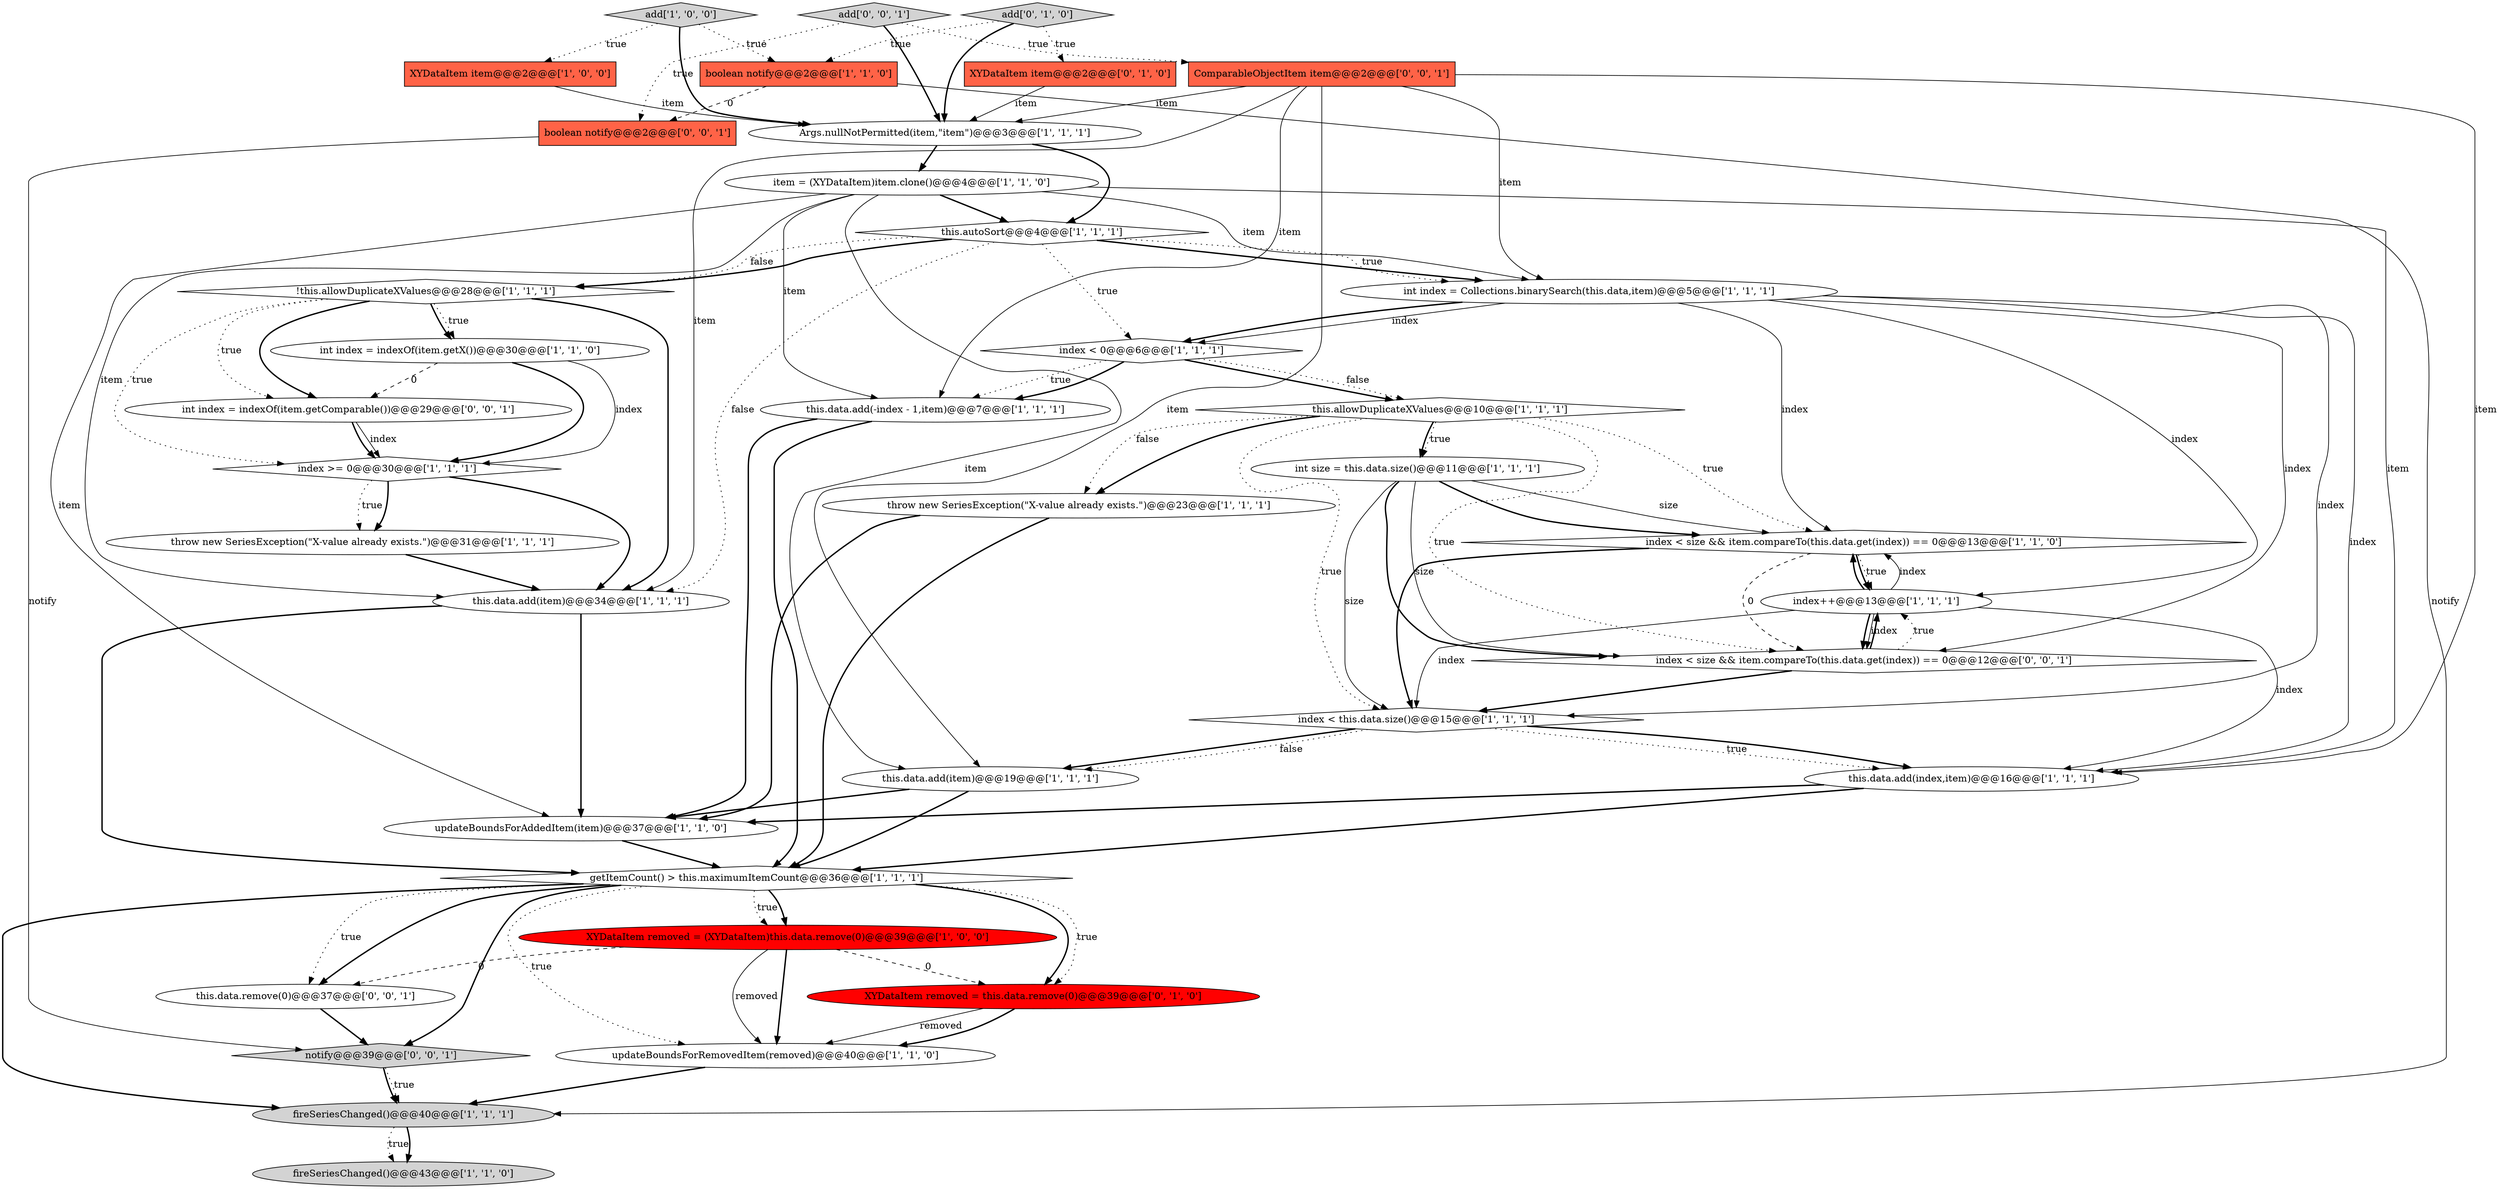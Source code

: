 digraph {
11 [style = filled, label = "Args.nullNotPermitted(item,\"item\")@@@3@@@['1', '1', '1']", fillcolor = white, shape = ellipse image = "AAA0AAABBB1BBB"];
15 [style = filled, label = "boolean notify@@@2@@@['1', '1', '0']", fillcolor = tomato, shape = box image = "AAA0AAABBB1BBB"];
16 [style = filled, label = "this.allowDuplicateXValues@@@10@@@['1', '1', '1']", fillcolor = white, shape = diamond image = "AAA0AAABBB1BBB"];
7 [style = filled, label = "XYDataItem item@@@2@@@['1', '0', '0']", fillcolor = tomato, shape = box image = "AAA0AAABBB1BBB"];
22 [style = filled, label = "this.data.add(-index - 1,item)@@@7@@@['1', '1', '1']", fillcolor = white, shape = ellipse image = "AAA0AAABBB1BBB"];
6 [style = filled, label = "index >= 0@@@30@@@['1', '1', '1']", fillcolor = white, shape = diamond image = "AAA0AAABBB1BBB"];
2 [style = filled, label = "this.data.add(item)@@@34@@@['1', '1', '1']", fillcolor = white, shape = ellipse image = "AAA0AAABBB1BBB"];
27 [style = filled, label = "index < this.data.size()@@@15@@@['1', '1', '1']", fillcolor = white, shape = diamond image = "AAA0AAABBB1BBB"];
25 [style = filled, label = "add['1', '0', '0']", fillcolor = lightgray, shape = diamond image = "AAA0AAABBB1BBB"];
33 [style = filled, label = "ComparableObjectItem item@@@2@@@['0', '0', '1']", fillcolor = tomato, shape = box image = "AAA0AAABBB3BBB"];
20 [style = filled, label = "int index = indexOf(item.getX())@@@30@@@['1', '1', '0']", fillcolor = white, shape = ellipse image = "AAA0AAABBB1BBB"];
3 [style = filled, label = "throw new SeriesException(\"X-value already exists.\")@@@23@@@['1', '1', '1']", fillcolor = white, shape = ellipse image = "AAA0AAABBB1BBB"];
21 [style = filled, label = "index < 0@@@6@@@['1', '1', '1']", fillcolor = white, shape = diamond image = "AAA0AAABBB1BBB"];
9 [style = filled, label = "index++@@@13@@@['1', '1', '1']", fillcolor = white, shape = ellipse image = "AAA0AAABBB1BBB"];
30 [style = filled, label = "XYDataItem removed = this.data.remove(0)@@@39@@@['0', '1', '0']", fillcolor = red, shape = ellipse image = "AAA1AAABBB2BBB"];
24 [style = filled, label = "fireSeriesChanged()@@@40@@@['1', '1', '1']", fillcolor = lightgray, shape = ellipse image = "AAA0AAABBB1BBB"];
26 [style = filled, label = "this.data.add(item)@@@19@@@['1', '1', '1']", fillcolor = white, shape = ellipse image = "AAA0AAABBB1BBB"];
12 [style = filled, label = "int size = this.data.size()@@@11@@@['1', '1', '1']", fillcolor = white, shape = ellipse image = "AAA0AAABBB1BBB"];
17 [style = filled, label = "updateBoundsForRemovedItem(removed)@@@40@@@['1', '1', '0']", fillcolor = white, shape = ellipse image = "AAA0AAABBB1BBB"];
19 [style = filled, label = "index < size && item.compareTo(this.data.get(index)) == 0@@@13@@@['1', '1', '0']", fillcolor = white, shape = diamond image = "AAA0AAABBB1BBB"];
18 [style = filled, label = "XYDataItem removed = (XYDataItem)this.data.remove(0)@@@39@@@['1', '0', '0']", fillcolor = red, shape = ellipse image = "AAA1AAABBB1BBB"];
1 [style = filled, label = "item = (XYDataItem)item.clone()@@@4@@@['1', '1', '0']", fillcolor = white, shape = ellipse image = "AAA0AAABBB1BBB"];
34 [style = filled, label = "boolean notify@@@2@@@['0', '0', '1']", fillcolor = tomato, shape = box image = "AAA0AAABBB3BBB"];
28 [style = filled, label = "XYDataItem item@@@2@@@['0', '1', '0']", fillcolor = tomato, shape = box image = "AAA0AAABBB2BBB"];
14 [style = filled, label = "updateBoundsForAddedItem(item)@@@37@@@['1', '1', '0']", fillcolor = white, shape = ellipse image = "AAA0AAABBB1BBB"];
35 [style = filled, label = "add['0', '0', '1']", fillcolor = lightgray, shape = diamond image = "AAA0AAABBB3BBB"];
37 [style = filled, label = "index < size && item.compareTo(this.data.get(index)) == 0@@@12@@@['0', '0', '1']", fillcolor = white, shape = diamond image = "AAA0AAABBB3BBB"];
36 [style = filled, label = "int index = indexOf(item.getComparable())@@@29@@@['0', '0', '1']", fillcolor = white, shape = ellipse image = "AAA0AAABBB3BBB"];
5 [style = filled, label = "fireSeriesChanged()@@@43@@@['1', '1', '0']", fillcolor = lightgray, shape = ellipse image = "AAA0AAABBB1BBB"];
13 [style = filled, label = "throw new SeriesException(\"X-value already exists.\")@@@31@@@['1', '1', '1']", fillcolor = white, shape = ellipse image = "AAA0AAABBB1BBB"];
10 [style = filled, label = "this.autoSort@@@4@@@['1', '1', '1']", fillcolor = white, shape = diamond image = "AAA0AAABBB1BBB"];
29 [style = filled, label = "add['0', '1', '0']", fillcolor = lightgray, shape = diamond image = "AAA0AAABBB2BBB"];
0 [style = filled, label = "getItemCount() > this.maximumItemCount@@@36@@@['1', '1', '1']", fillcolor = white, shape = diamond image = "AAA0AAABBB1BBB"];
8 [style = filled, label = "int index = Collections.binarySearch(this.data,item)@@@5@@@['1', '1', '1']", fillcolor = white, shape = ellipse image = "AAA0AAABBB1BBB"];
23 [style = filled, label = "this.data.add(index,item)@@@16@@@['1', '1', '1']", fillcolor = white, shape = ellipse image = "AAA0AAABBB1BBB"];
32 [style = filled, label = "notify@@@39@@@['0', '0', '1']", fillcolor = lightgray, shape = diamond image = "AAA0AAABBB3BBB"];
31 [style = filled, label = "this.data.remove(0)@@@37@@@['0', '0', '1']", fillcolor = white, shape = ellipse image = "AAA0AAABBB3BBB"];
4 [style = filled, label = "!this.allowDuplicateXValues@@@28@@@['1', '1', '1']", fillcolor = white, shape = diamond image = "AAA0AAABBB1BBB"];
12->19 [style = solid, label="size"];
0->30 [style = bold, label=""];
10->8 [style = dotted, label="true"];
37->27 [style = bold, label=""];
9->27 [style = solid, label="index"];
18->30 [style = dashed, label="0"];
1->22 [style = solid, label="item"];
8->21 [style = solid, label="index"];
10->2 [style = dotted, label="false"];
27->23 [style = dotted, label="true"];
36->6 [style = solid, label="index"];
8->23 [style = solid, label="index"];
9->23 [style = solid, label="index"];
9->37 [style = bold, label=""];
37->9 [style = bold, label=""];
16->3 [style = dotted, label="false"];
0->31 [style = dotted, label="true"];
22->0 [style = bold, label=""];
10->8 [style = bold, label=""];
19->9 [style = bold, label=""];
0->24 [style = bold, label=""];
2->14 [style = bold, label=""];
1->8 [style = solid, label="item"];
21->16 [style = bold, label=""];
9->19 [style = solid, label="index"];
4->36 [style = dotted, label="true"];
4->36 [style = bold, label=""];
33->2 [style = solid, label="item"];
8->9 [style = solid, label="index"];
1->14 [style = solid, label="item"];
24->5 [style = dotted, label="true"];
36->6 [style = bold, label=""];
16->3 [style = bold, label=""];
15->34 [style = dashed, label="0"];
33->26 [style = solid, label="item"];
32->24 [style = dotted, label="true"];
7->11 [style = solid, label="item"];
15->24 [style = solid, label="notify"];
8->37 [style = solid, label="index"];
6->13 [style = dotted, label="true"];
26->14 [style = bold, label=""];
21->22 [style = dotted, label="true"];
4->2 [style = bold, label=""];
35->33 [style = dotted, label="true"];
37->9 [style = dotted, label="true"];
30->17 [style = solid, label="removed"];
33->8 [style = solid, label="item"];
12->37 [style = bold, label=""];
3->0 [style = bold, label=""];
24->5 [style = bold, label=""];
6->2 [style = bold, label=""];
23->14 [style = bold, label=""];
18->17 [style = solid, label="removed"];
33->23 [style = solid, label="item"];
20->6 [style = solid, label="index"];
26->0 [style = bold, label=""];
25->15 [style = dotted, label="true"];
21->22 [style = bold, label=""];
19->9 [style = dotted, label="true"];
8->27 [style = solid, label="index"];
22->14 [style = bold, label=""];
18->31 [style = dashed, label="0"];
29->11 [style = bold, label=""];
0->31 [style = bold, label=""];
27->26 [style = bold, label=""];
21->16 [style = dotted, label="false"];
30->17 [style = bold, label=""];
0->18 [style = dotted, label="true"];
31->32 [style = bold, label=""];
9->37 [style = solid, label="index"];
23->0 [style = bold, label=""];
0->30 [style = dotted, label="true"];
25->7 [style = dotted, label="true"];
2->0 [style = bold, label=""];
29->28 [style = dotted, label="true"];
27->26 [style = dotted, label="false"];
11->10 [style = bold, label=""];
6->13 [style = bold, label=""];
4->20 [style = bold, label=""];
9->19 [style = bold, label=""];
1->2 [style = solid, label="item"];
0->18 [style = bold, label=""];
16->27 [style = dotted, label="true"];
0->32 [style = bold, label=""];
13->2 [style = bold, label=""];
4->6 [style = dotted, label="true"];
16->19 [style = dotted, label="true"];
33->11 [style = solid, label="item"];
16->37 [style = dotted, label="true"];
16->12 [style = dotted, label="true"];
8->19 [style = solid, label="index"];
11->1 [style = bold, label=""];
3->14 [style = bold, label=""];
4->20 [style = dotted, label="true"];
1->23 [style = solid, label="item"];
18->17 [style = bold, label=""];
33->22 [style = solid, label="item"];
20->6 [style = bold, label=""];
29->15 [style = dotted, label="true"];
12->37 [style = solid, label="size"];
1->26 [style = solid, label="item"];
17->24 [style = bold, label=""];
14->0 [style = bold, label=""];
20->36 [style = dashed, label="0"];
28->11 [style = solid, label="item"];
34->32 [style = solid, label="notify"];
25->11 [style = bold, label=""];
19->27 [style = bold, label=""];
10->4 [style = bold, label=""];
10->4 [style = dotted, label="false"];
12->27 [style = solid, label="size"];
8->21 [style = bold, label=""];
0->17 [style = dotted, label="true"];
35->34 [style = dotted, label="true"];
27->23 [style = bold, label=""];
12->19 [style = bold, label=""];
1->10 [style = bold, label=""];
32->24 [style = bold, label=""];
10->21 [style = dotted, label="true"];
16->12 [style = bold, label=""];
19->37 [style = dashed, label="0"];
35->11 [style = bold, label=""];
}
